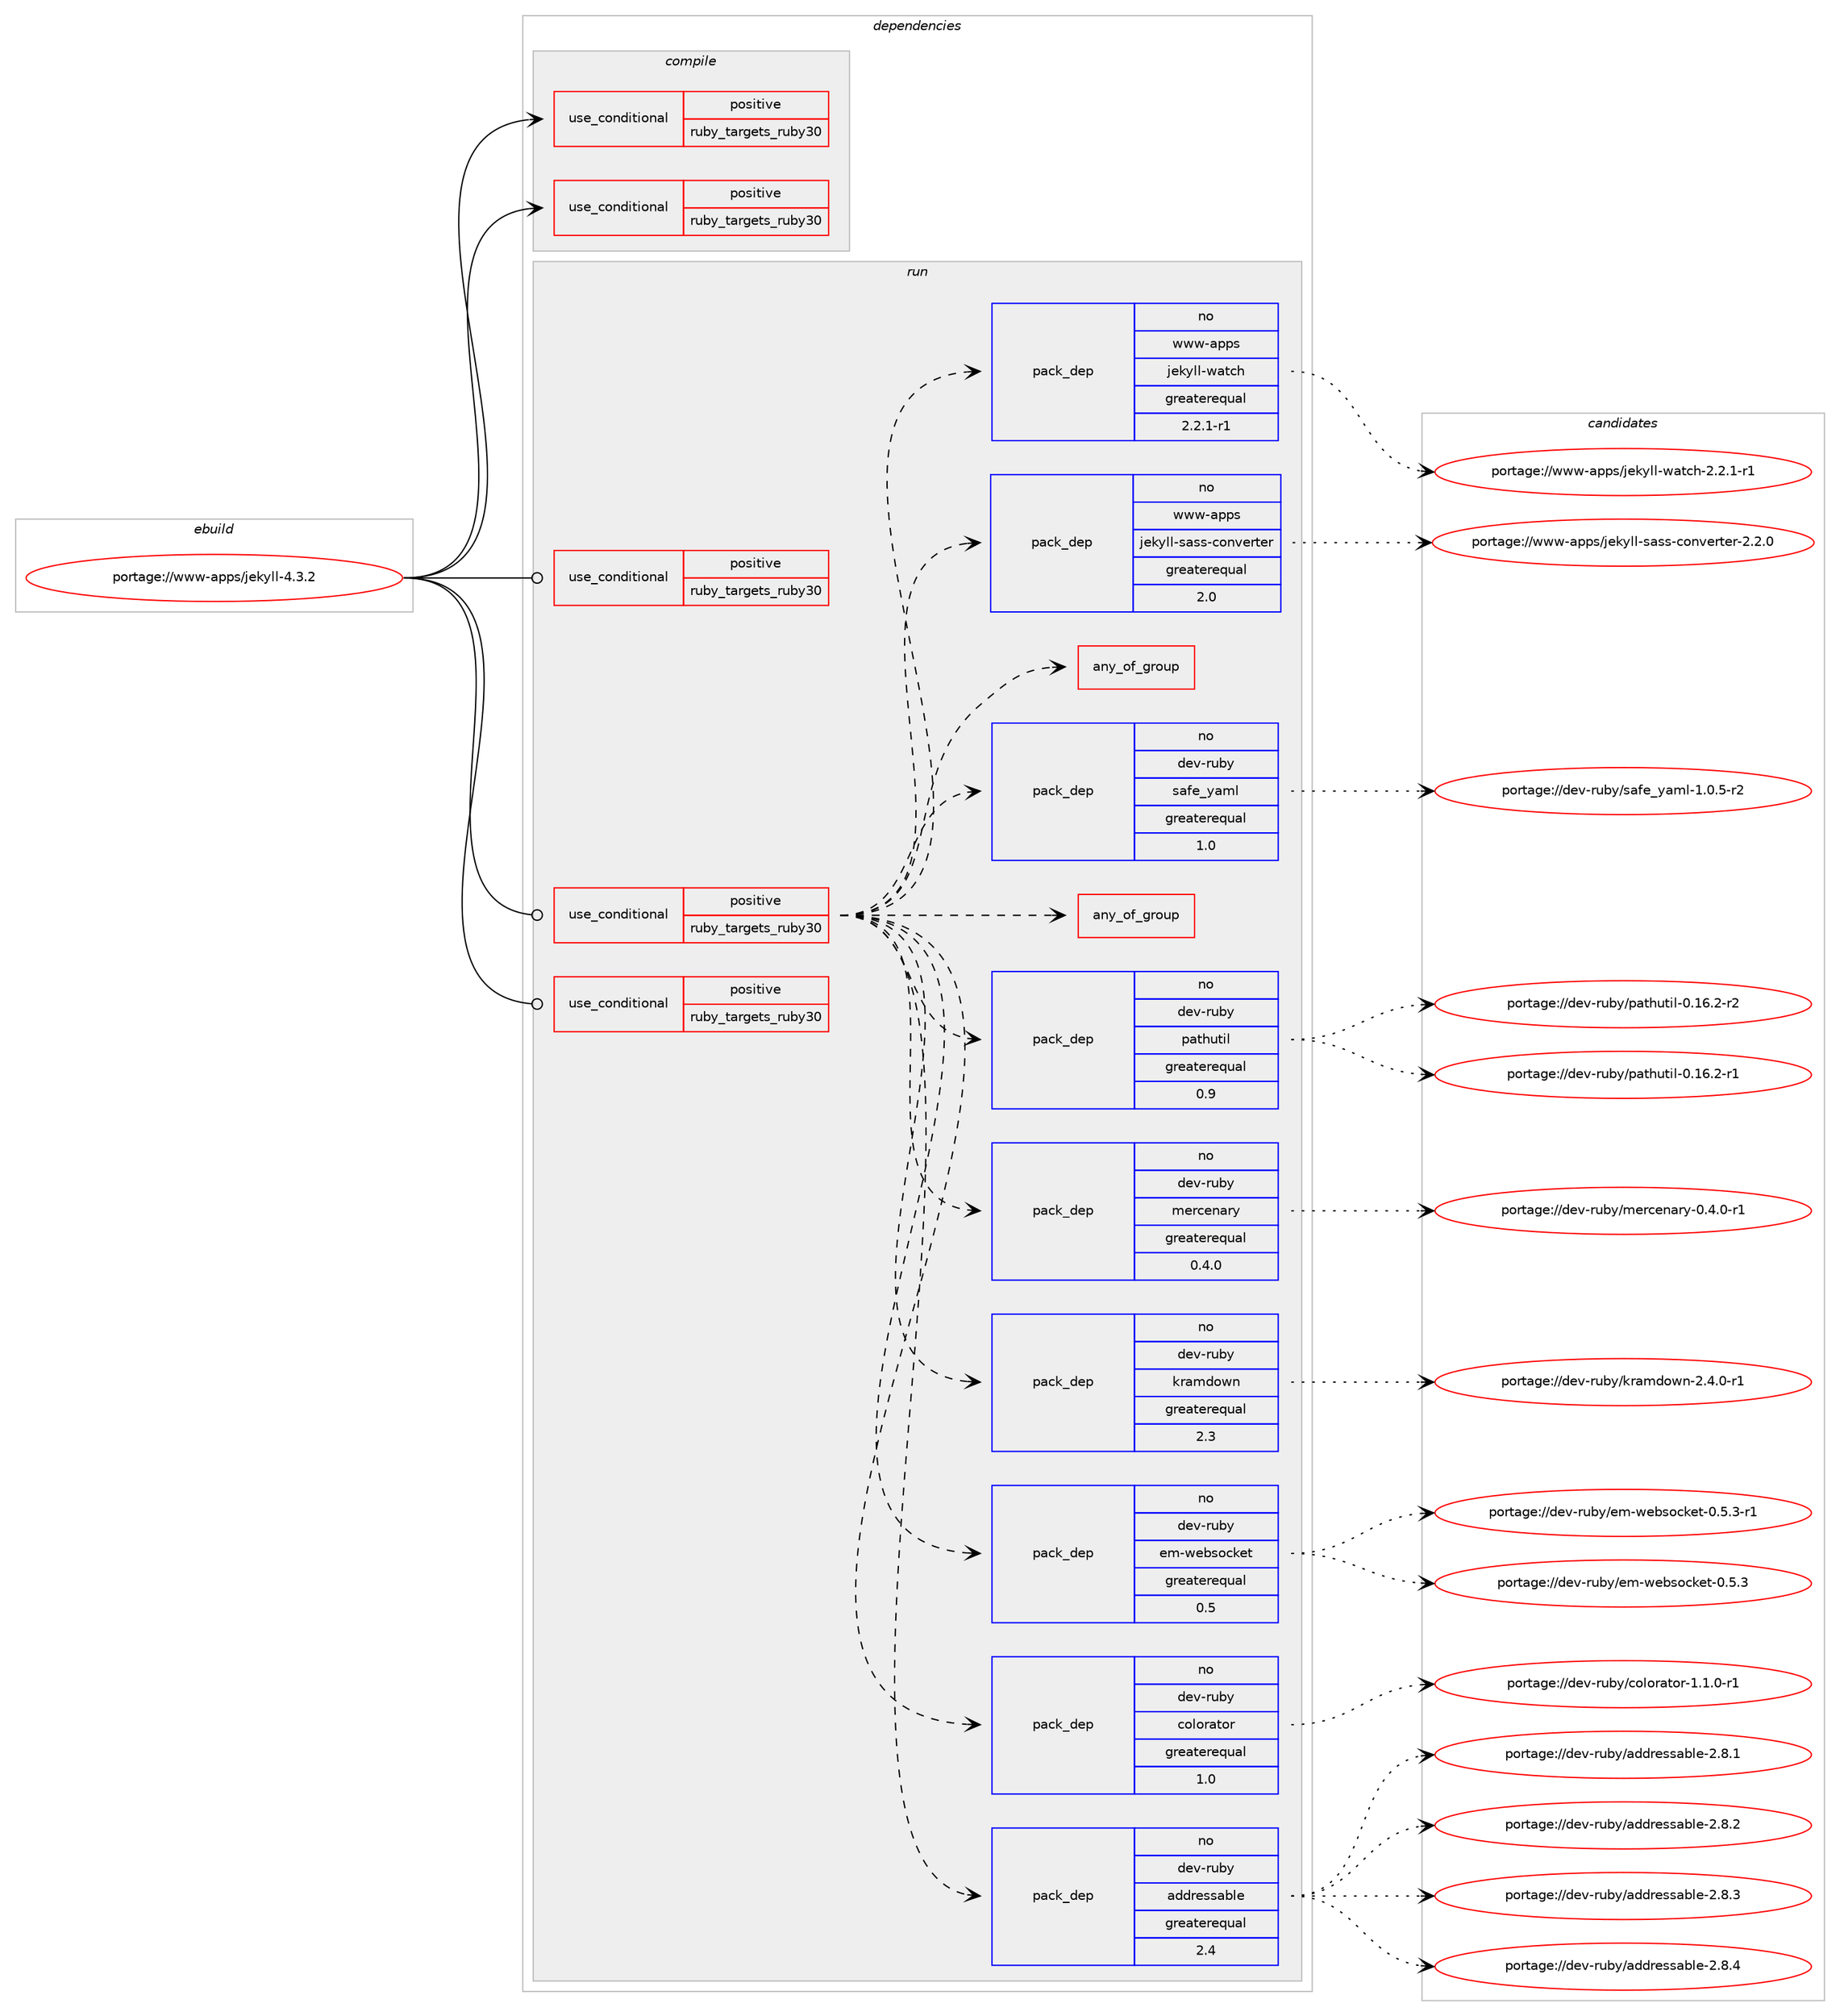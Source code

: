 digraph prolog {

# *************
# Graph options
# *************

newrank=true;
concentrate=true;
compound=true;
graph [rankdir=LR,fontname=Helvetica,fontsize=10,ranksep=1.5];#, ranksep=2.5, nodesep=0.2];
edge  [arrowhead=vee];
node  [fontname=Helvetica,fontsize=10];

# **********
# The ebuild
# **********

subgraph cluster_leftcol {
color=gray;
rank=same;
label=<<i>ebuild</i>>;
id [label="portage://www-apps/jekyll-4.3.2", color=red, width=4, href="../www-apps/jekyll-4.3.2.svg"];
}

# ****************
# The dependencies
# ****************

subgraph cluster_midcol {
color=gray;
label=<<i>dependencies</i>>;
subgraph cluster_compile {
fillcolor="#eeeeee";
style=filled;
label=<<i>compile</i>>;
subgraph cond1109 {
dependency2566 [label=<<TABLE BORDER="0" CELLBORDER="1" CELLSPACING="0" CELLPADDING="4"><TR><TD ROWSPAN="3" CELLPADDING="10">use_conditional</TD></TR><TR><TD>positive</TD></TR><TR><TD>ruby_targets_ruby30</TD></TR></TABLE>>, shape=none, color=red];
# *** BEGIN UNKNOWN DEPENDENCY TYPE (TODO) ***
# dependency2566 -> package_dependency(portage://www-apps/jekyll-4.3.2,install,no,dev-lang,ruby,none,[,,],[slot(3.0)],[])
# *** END UNKNOWN DEPENDENCY TYPE (TODO) ***

}
id:e -> dependency2566:w [weight=20,style="solid",arrowhead="vee"];
subgraph cond1110 {
dependency2567 [label=<<TABLE BORDER="0" CELLBORDER="1" CELLSPACING="0" CELLPADDING="4"><TR><TD ROWSPAN="3" CELLPADDING="10">use_conditional</TD></TR><TR><TD>positive</TD></TR><TR><TD>ruby_targets_ruby30</TD></TR></TABLE>>, shape=none, color=red];
# *** BEGIN UNKNOWN DEPENDENCY TYPE (TODO) ***
# dependency2567 -> package_dependency(portage://www-apps/jekyll-4.3.2,install,no,virtual,rubygems,none,[,,],[],[use(enable(ruby_targets_ruby30),negative)])
# *** END UNKNOWN DEPENDENCY TYPE (TODO) ***

}
id:e -> dependency2567:w [weight=20,style="solid",arrowhead="vee"];
}
subgraph cluster_compileandrun {
fillcolor="#eeeeee";
style=filled;
label=<<i>compile and run</i>>;
}
subgraph cluster_run {
fillcolor="#eeeeee";
style=filled;
label=<<i>run</i>>;
subgraph cond1111 {
dependency2568 [label=<<TABLE BORDER="0" CELLBORDER="1" CELLSPACING="0" CELLPADDING="4"><TR><TD ROWSPAN="3" CELLPADDING="10">use_conditional</TD></TR><TR><TD>positive</TD></TR><TR><TD>ruby_targets_ruby30</TD></TR></TABLE>>, shape=none, color=red];
# *** BEGIN UNKNOWN DEPENDENCY TYPE (TODO) ***
# dependency2568 -> package_dependency(portage://www-apps/jekyll-4.3.2,run,no,dev-lang,ruby,none,[,,],[slot(3.0)],[])
# *** END UNKNOWN DEPENDENCY TYPE (TODO) ***

}
id:e -> dependency2568:w [weight=20,style="solid",arrowhead="odot"];
subgraph cond1112 {
dependency2569 [label=<<TABLE BORDER="0" CELLBORDER="1" CELLSPACING="0" CELLPADDING="4"><TR><TD ROWSPAN="3" CELLPADDING="10">use_conditional</TD></TR><TR><TD>positive</TD></TR><TR><TD>ruby_targets_ruby30</TD></TR></TABLE>>, shape=none, color=red];
subgraph pack1339 {
dependency2570 [label=<<TABLE BORDER="0" CELLBORDER="1" CELLSPACING="0" CELLPADDING="4" WIDTH="220"><TR><TD ROWSPAN="6" CELLPADDING="30">pack_dep</TD></TR><TR><TD WIDTH="110">no</TD></TR><TR><TD>dev-ruby</TD></TR><TR><TD>addressable</TD></TR><TR><TD>greaterequal</TD></TR><TR><TD>2.4</TD></TR></TABLE>>, shape=none, color=blue];
}
dependency2569:e -> dependency2570:w [weight=20,style="dashed",arrowhead="vee"];
subgraph pack1340 {
dependency2571 [label=<<TABLE BORDER="0" CELLBORDER="1" CELLSPACING="0" CELLPADDING="4" WIDTH="220"><TR><TD ROWSPAN="6" CELLPADDING="30">pack_dep</TD></TR><TR><TD WIDTH="110">no</TD></TR><TR><TD>dev-ruby</TD></TR><TR><TD>colorator</TD></TR><TR><TD>greaterequal</TD></TR><TR><TD>1.0</TD></TR></TABLE>>, shape=none, color=blue];
}
dependency2569:e -> dependency2571:w [weight=20,style="dashed",arrowhead="vee"];
subgraph pack1341 {
dependency2572 [label=<<TABLE BORDER="0" CELLBORDER="1" CELLSPACING="0" CELLPADDING="4" WIDTH="220"><TR><TD ROWSPAN="6" CELLPADDING="30">pack_dep</TD></TR><TR><TD WIDTH="110">no</TD></TR><TR><TD>dev-ruby</TD></TR><TR><TD>em-websocket</TD></TR><TR><TD>greaterequal</TD></TR><TR><TD>0.5</TD></TR></TABLE>>, shape=none, color=blue];
}
dependency2569:e -> dependency2572:w [weight=20,style="dashed",arrowhead="vee"];
# *** BEGIN UNKNOWN DEPENDENCY TYPE (TODO) ***
# dependency2569 -> package_dependency(portage://www-apps/jekyll-4.3.2,run,no,dev-ruby,i18n,none,[,,],[slot(1)],[use(enable(ruby_targets_ruby30),negative)])
# *** END UNKNOWN DEPENDENCY TYPE (TODO) ***

subgraph pack1342 {
dependency2573 [label=<<TABLE BORDER="0" CELLBORDER="1" CELLSPACING="0" CELLPADDING="4" WIDTH="220"><TR><TD ROWSPAN="6" CELLPADDING="30">pack_dep</TD></TR><TR><TD WIDTH="110">no</TD></TR><TR><TD>dev-ruby</TD></TR><TR><TD>kramdown</TD></TR><TR><TD>greaterequal</TD></TR><TR><TD>2.3</TD></TR></TABLE>>, shape=none, color=blue];
}
dependency2569:e -> dependency2573:w [weight=20,style="dashed",arrowhead="vee"];
# *** BEGIN UNKNOWN DEPENDENCY TYPE (TODO) ***
# dependency2569 -> package_dependency(portage://www-apps/jekyll-4.3.2,run,no,dev-ruby,kramdown-parser-gfm,none,[,,],[slot(1)],[use(enable(ruby_targets_ruby30),negative)])
# *** END UNKNOWN DEPENDENCY TYPE (TODO) ***

# *** BEGIN UNKNOWN DEPENDENCY TYPE (TODO) ***
# dependency2569 -> package_dependency(portage://www-apps/jekyll-4.3.2,run,no,dev-ruby,liquid,none,[,,],[slot(4)],[use(enable(ruby_targets_ruby30),negative)])
# *** END UNKNOWN DEPENDENCY TYPE (TODO) ***

subgraph pack1343 {
dependency2574 [label=<<TABLE BORDER="0" CELLBORDER="1" CELLSPACING="0" CELLPADDING="4" WIDTH="220"><TR><TD ROWSPAN="6" CELLPADDING="30">pack_dep</TD></TR><TR><TD WIDTH="110">no</TD></TR><TR><TD>dev-ruby</TD></TR><TR><TD>mercenary</TD></TR><TR><TD>greaterequal</TD></TR><TR><TD>0.4.0</TD></TR></TABLE>>, shape=none, color=blue];
}
dependency2569:e -> dependency2574:w [weight=20,style="dashed",arrowhead="vee"];
subgraph pack1344 {
dependency2575 [label=<<TABLE BORDER="0" CELLBORDER="1" CELLSPACING="0" CELLPADDING="4" WIDTH="220"><TR><TD ROWSPAN="6" CELLPADDING="30">pack_dep</TD></TR><TR><TD WIDTH="110">no</TD></TR><TR><TD>dev-ruby</TD></TR><TR><TD>pathutil</TD></TR><TR><TD>greaterequal</TD></TR><TR><TD>0.9</TD></TR></TABLE>>, shape=none, color=blue];
}
dependency2569:e -> dependency2575:w [weight=20,style="dashed",arrowhead="vee"];
subgraph any120 {
dependency2576 [label=<<TABLE BORDER="0" CELLBORDER="1" CELLSPACING="0" CELLPADDING="4"><TR><TD CELLPADDING="10">any_of_group</TD></TR></TABLE>>, shape=none, color=red];# *** BEGIN UNKNOWN DEPENDENCY TYPE (TODO) ***
# dependency2576 -> package_dependency(portage://www-apps/jekyll-4.3.2,run,no,dev-ruby,rouge,none,[,,],[slot(4)],[use(enable(ruby_targets_ruby30),negative)])
# *** END UNKNOWN DEPENDENCY TYPE (TODO) ***

# *** BEGIN UNKNOWN DEPENDENCY TYPE (TODO) ***
# dependency2576 -> package_dependency(portage://www-apps/jekyll-4.3.2,run,no,dev-ruby,rouge,none,[,,],[slot(2)],[use(enable(ruby_targets_ruby30),negative)])
# *** END UNKNOWN DEPENDENCY TYPE (TODO) ***

}
dependency2569:e -> dependency2576:w [weight=20,style="dashed",arrowhead="vee"];
subgraph pack1345 {
dependency2577 [label=<<TABLE BORDER="0" CELLBORDER="1" CELLSPACING="0" CELLPADDING="4" WIDTH="220"><TR><TD ROWSPAN="6" CELLPADDING="30">pack_dep</TD></TR><TR><TD WIDTH="110">no</TD></TR><TR><TD>dev-ruby</TD></TR><TR><TD>safe_yaml</TD></TR><TR><TD>greaterequal</TD></TR><TR><TD>1.0</TD></TR></TABLE>>, shape=none, color=blue];
}
dependency2569:e -> dependency2577:w [weight=20,style="dashed",arrowhead="vee"];
subgraph any121 {
dependency2578 [label=<<TABLE BORDER="0" CELLBORDER="1" CELLSPACING="0" CELLPADDING="4"><TR><TD CELLPADDING="10">any_of_group</TD></TR></TABLE>>, shape=none, color=red];# *** BEGIN UNKNOWN DEPENDENCY TYPE (TODO) ***
# dependency2578 -> package_dependency(portage://www-apps/jekyll-4.3.2,run,no,dev-ruby,terminal-table,none,[,,],[slot(3)],[use(enable(ruby_targets_ruby30),negative)])
# *** END UNKNOWN DEPENDENCY TYPE (TODO) ***

# *** BEGIN UNKNOWN DEPENDENCY TYPE (TODO) ***
# dependency2578 -> package_dependency(portage://www-apps/jekyll-4.3.2,run,no,dev-ruby,terminal-table,none,[,,],[slot(2)],[use(enable(ruby_targets_ruby30),negative)])
# *** END UNKNOWN DEPENDENCY TYPE (TODO) ***

}
dependency2569:e -> dependency2578:w [weight=20,style="dashed",arrowhead="vee"];
subgraph pack1346 {
dependency2579 [label=<<TABLE BORDER="0" CELLBORDER="1" CELLSPACING="0" CELLPADDING="4" WIDTH="220"><TR><TD ROWSPAN="6" CELLPADDING="30">pack_dep</TD></TR><TR><TD WIDTH="110">no</TD></TR><TR><TD>www-apps</TD></TR><TR><TD>jekyll-sass-converter</TD></TR><TR><TD>greaterequal</TD></TR><TR><TD>2.0</TD></TR></TABLE>>, shape=none, color=blue];
}
dependency2569:e -> dependency2579:w [weight=20,style="dashed",arrowhead="vee"];
subgraph pack1347 {
dependency2580 [label=<<TABLE BORDER="0" CELLBORDER="1" CELLSPACING="0" CELLPADDING="4" WIDTH="220"><TR><TD ROWSPAN="6" CELLPADDING="30">pack_dep</TD></TR><TR><TD WIDTH="110">no</TD></TR><TR><TD>www-apps</TD></TR><TR><TD>jekyll-watch</TD></TR><TR><TD>greaterequal</TD></TR><TR><TD>2.2.1-r1</TD></TR></TABLE>>, shape=none, color=blue];
}
dependency2569:e -> dependency2580:w [weight=20,style="dashed",arrowhead="vee"];
}
id:e -> dependency2569:w [weight=20,style="solid",arrowhead="odot"];
subgraph cond1113 {
dependency2581 [label=<<TABLE BORDER="0" CELLBORDER="1" CELLSPACING="0" CELLPADDING="4"><TR><TD ROWSPAN="3" CELLPADDING="10">use_conditional</TD></TR><TR><TD>positive</TD></TR><TR><TD>ruby_targets_ruby30</TD></TR></TABLE>>, shape=none, color=red];
# *** BEGIN UNKNOWN DEPENDENCY TYPE (TODO) ***
# dependency2581 -> package_dependency(portage://www-apps/jekyll-4.3.2,run,no,virtual,rubygems,none,[,,],[],[use(enable(ruby_targets_ruby30),negative)])
# *** END UNKNOWN DEPENDENCY TYPE (TODO) ***

}
id:e -> dependency2581:w [weight=20,style="solid",arrowhead="odot"];
}
}

# **************
# The candidates
# **************

subgraph cluster_choices {
rank=same;
color=gray;
label=<<i>candidates</i>>;

subgraph choice1339 {
color=black;
nodesep=1;
choice100101118451141179812147971001001141011151159798108101455046564649 [label="portage://dev-ruby/addressable-2.8.1", color=red, width=4,href="../dev-ruby/addressable-2.8.1.svg"];
choice100101118451141179812147971001001141011151159798108101455046564650 [label="portage://dev-ruby/addressable-2.8.2", color=red, width=4,href="../dev-ruby/addressable-2.8.2.svg"];
choice100101118451141179812147971001001141011151159798108101455046564651 [label="portage://dev-ruby/addressable-2.8.3", color=red, width=4,href="../dev-ruby/addressable-2.8.3.svg"];
choice100101118451141179812147971001001141011151159798108101455046564652 [label="portage://dev-ruby/addressable-2.8.4", color=red, width=4,href="../dev-ruby/addressable-2.8.4.svg"];
dependency2570:e -> choice100101118451141179812147971001001141011151159798108101455046564649:w [style=dotted,weight="100"];
dependency2570:e -> choice100101118451141179812147971001001141011151159798108101455046564650:w [style=dotted,weight="100"];
dependency2570:e -> choice100101118451141179812147971001001141011151159798108101455046564651:w [style=dotted,weight="100"];
dependency2570:e -> choice100101118451141179812147971001001141011151159798108101455046564652:w [style=dotted,weight="100"];
}
subgraph choice1340 {
color=black;
nodesep=1;
choice10010111845114117981214799111108111114971161111144549464946484511449 [label="portage://dev-ruby/colorator-1.1.0-r1", color=red, width=4,href="../dev-ruby/colorator-1.1.0-r1.svg"];
dependency2571:e -> choice10010111845114117981214799111108111114971161111144549464946484511449:w [style=dotted,weight="100"];
}
subgraph choice1341 {
color=black;
nodesep=1;
choice100101118451141179812147101109451191019811511199107101116454846534651 [label="portage://dev-ruby/em-websocket-0.5.3", color=red, width=4,href="../dev-ruby/em-websocket-0.5.3.svg"];
choice1001011184511411798121471011094511910198115111991071011164548465346514511449 [label="portage://dev-ruby/em-websocket-0.5.3-r1", color=red, width=4,href="../dev-ruby/em-websocket-0.5.3-r1.svg"];
dependency2572:e -> choice100101118451141179812147101109451191019811511199107101116454846534651:w [style=dotted,weight="100"];
dependency2572:e -> choice1001011184511411798121471011094511910198115111991071011164548465346514511449:w [style=dotted,weight="100"];
}
subgraph choice1342 {
color=black;
nodesep=1;
choice100101118451141179812147107114971091001111191104550465246484511449 [label="portage://dev-ruby/kramdown-2.4.0-r1", color=red, width=4,href="../dev-ruby/kramdown-2.4.0-r1.svg"];
dependency2573:e -> choice100101118451141179812147107114971091001111191104550465246484511449:w [style=dotted,weight="100"];
}
subgraph choice1343 {
color=black;
nodesep=1;
choice10010111845114117981214710910111499101110971141214548465246484511449 [label="portage://dev-ruby/mercenary-0.4.0-r1", color=red, width=4,href="../dev-ruby/mercenary-0.4.0-r1.svg"];
dependency2574:e -> choice10010111845114117981214710910111499101110971141214548465246484511449:w [style=dotted,weight="100"];
}
subgraph choice1344 {
color=black;
nodesep=1;
choice10010111845114117981214711297116104117116105108454846495446504511449 [label="portage://dev-ruby/pathutil-0.16.2-r1", color=red, width=4,href="../dev-ruby/pathutil-0.16.2-r1.svg"];
choice10010111845114117981214711297116104117116105108454846495446504511450 [label="portage://dev-ruby/pathutil-0.16.2-r2", color=red, width=4,href="../dev-ruby/pathutil-0.16.2-r2.svg"];
dependency2575:e -> choice10010111845114117981214711297116104117116105108454846495446504511449:w [style=dotted,weight="100"];
dependency2575:e -> choice10010111845114117981214711297116104117116105108454846495446504511450:w [style=dotted,weight="100"];
}
subgraph choice1345 {
color=black;
nodesep=1;
choice1001011184511411798121471159710210195121971091084549464846534511450 [label="portage://dev-ruby/safe_yaml-1.0.5-r2", color=red, width=4,href="../dev-ruby/safe_yaml-1.0.5-r2.svg"];
dependency2577:e -> choice1001011184511411798121471159710210195121971091084549464846534511450:w [style=dotted,weight="100"];
}
subgraph choice1346 {
color=black;
nodesep=1;
choice11911911945971121121154710610110712110810845115971151154599111110118101114116101114455046504648 [label="portage://www-apps/jekyll-sass-converter-2.2.0", color=red, width=4,href="../www-apps/jekyll-sass-converter-2.2.0.svg"];
dependency2579:e -> choice11911911945971121121154710610110712110810845115971151154599111110118101114116101114455046504648:w [style=dotted,weight="100"];
}
subgraph choice1347 {
color=black;
nodesep=1;
choice1191191194597112112115471061011071211081084511997116991044550465046494511449 [label="portage://www-apps/jekyll-watch-2.2.1-r1", color=red, width=4,href="../www-apps/jekyll-watch-2.2.1-r1.svg"];
dependency2580:e -> choice1191191194597112112115471061011071211081084511997116991044550465046494511449:w [style=dotted,weight="100"];
}
}

}
